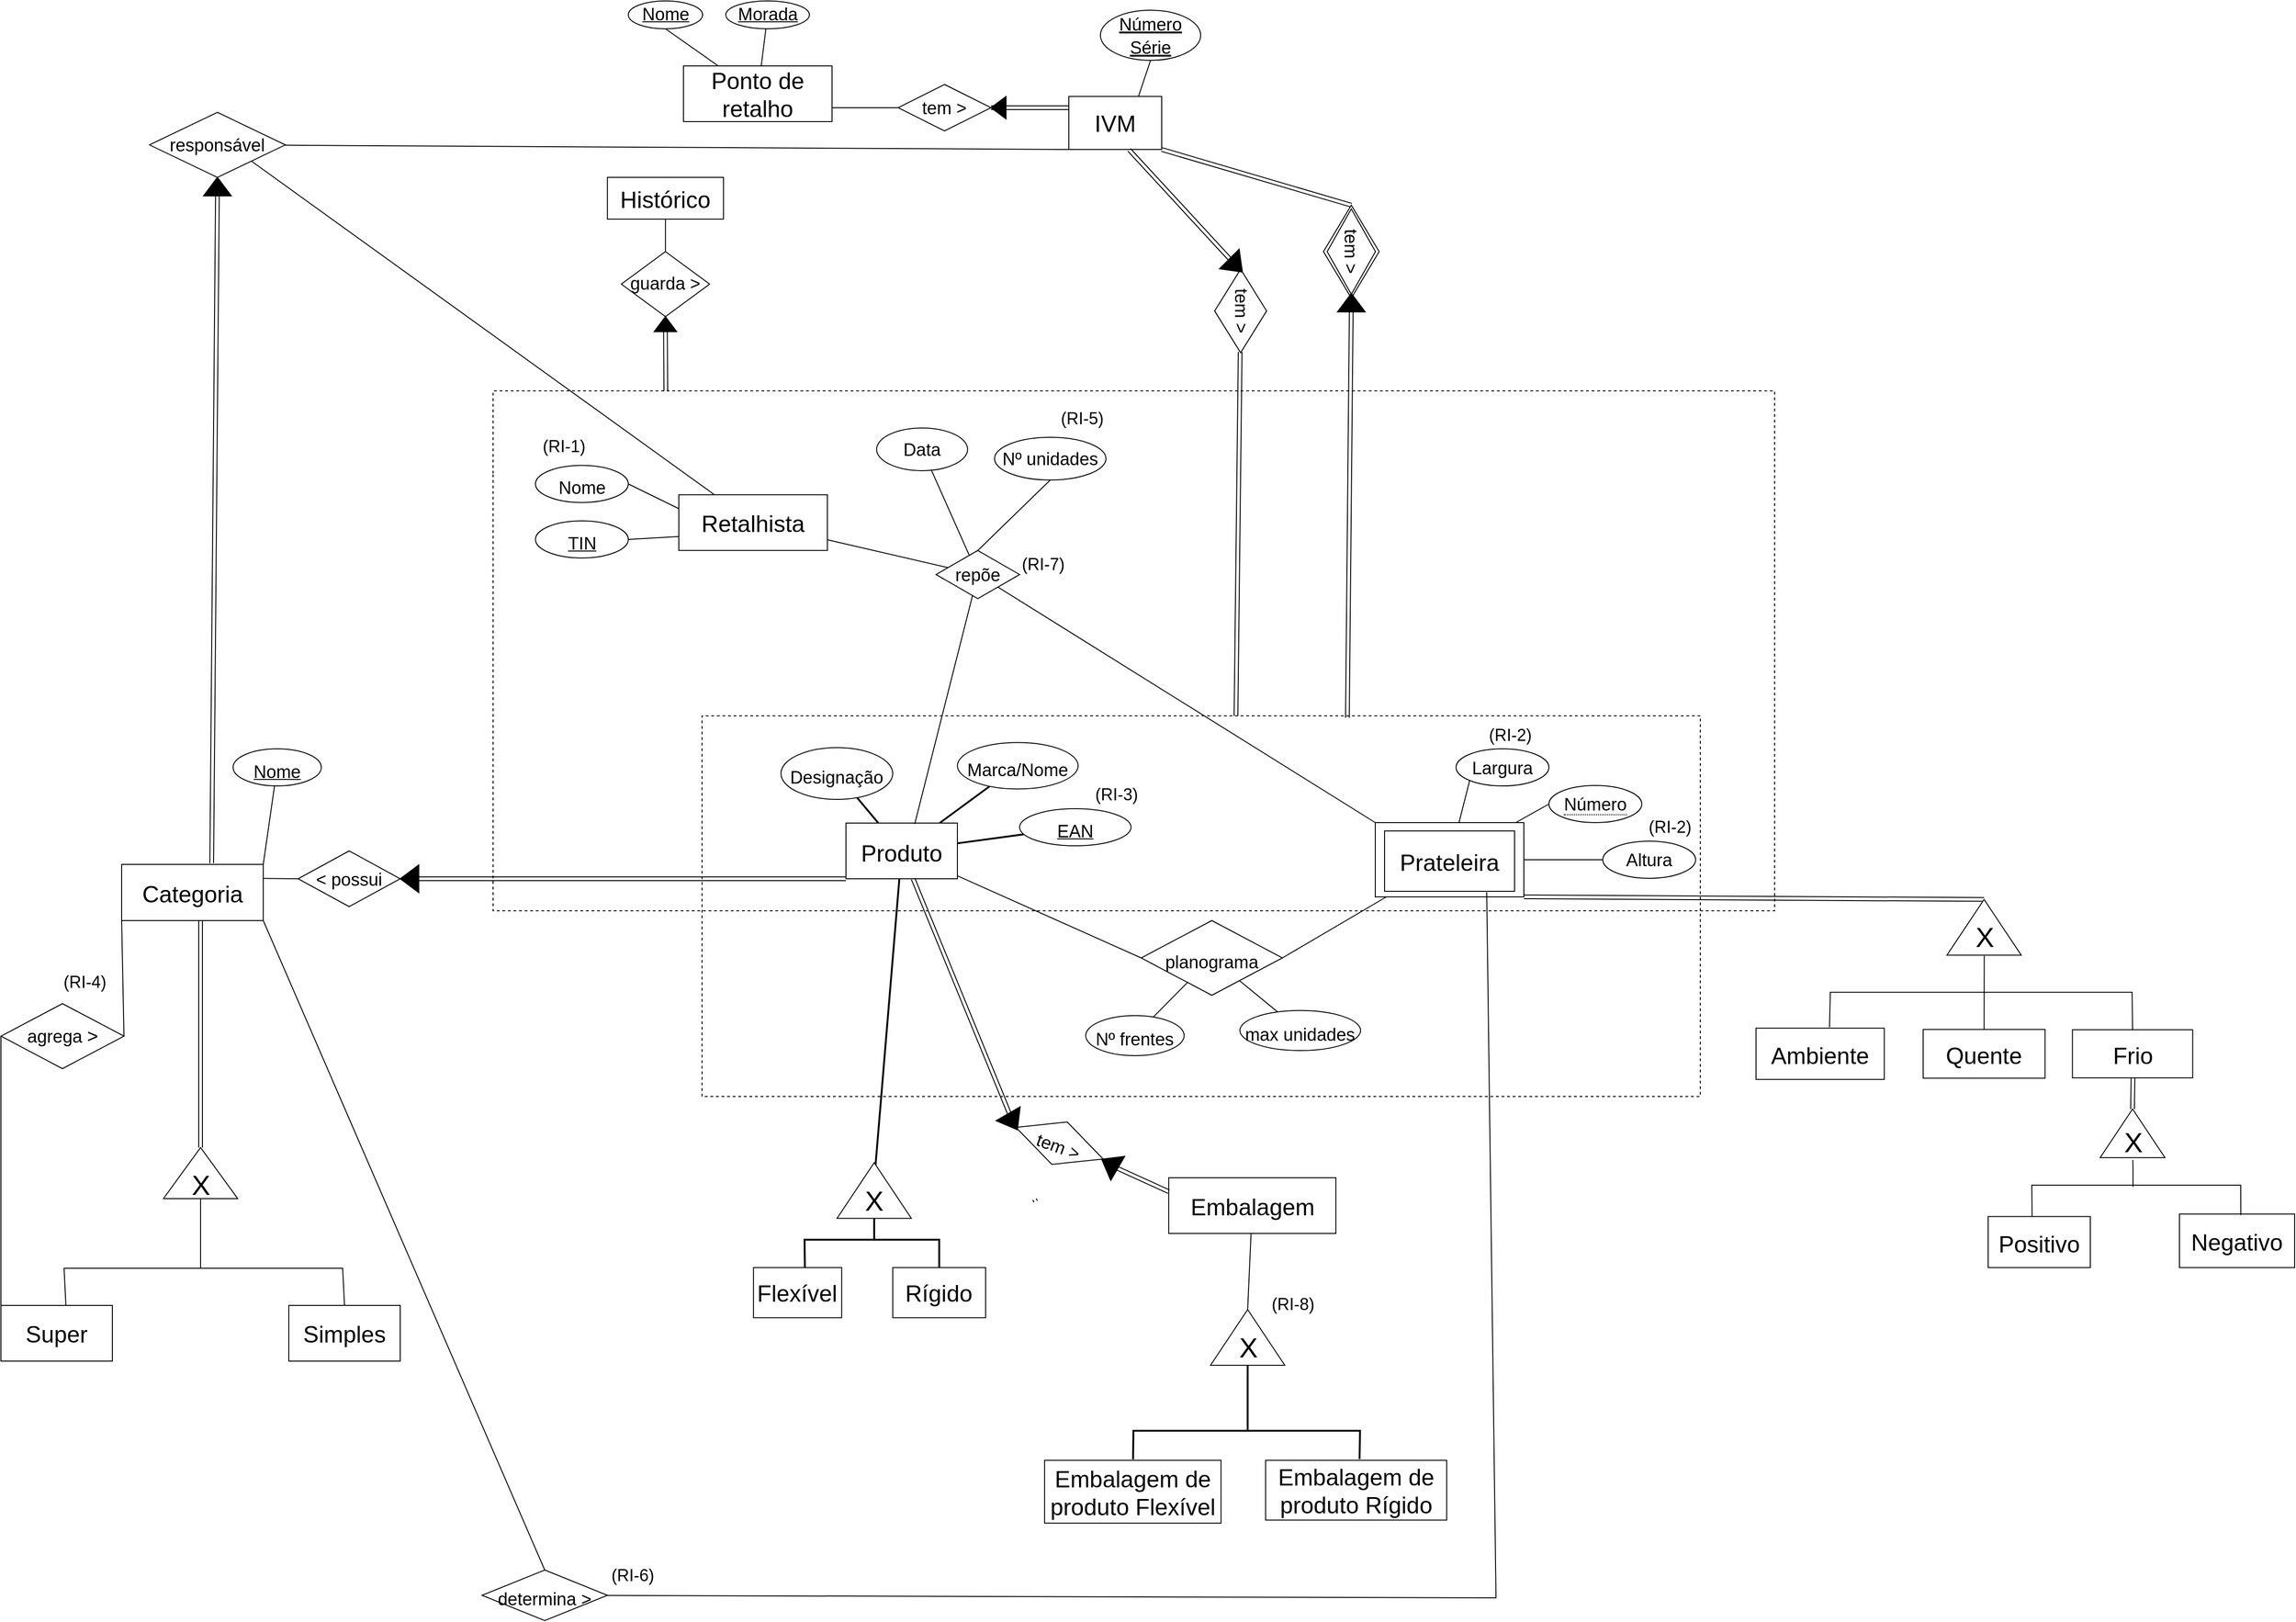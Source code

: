 <mxfile version="18.1.3" type="device"><diagram id="R2lEEEUBdFMjLlhIrx00" name="Page-1"><mxGraphModel dx="3955" dy="2685" grid="0" gridSize="10" guides="1" tooltips="1" connect="1" arrows="1" fold="1" page="0" pageScale="1" pageWidth="850" pageHeight="1100" math="0" shadow="0" extFonts="Permanent Marker^https://fonts.googleapis.com/css?family=Permanent+Marker"><root><mxCell id="0"/><mxCell id="1" parent="0"/><mxCell id="V5gv9egFmcsr1mUC4JgW-39" style="edgeStyle=none;rounded=0;orthogonalLoop=1;jettySize=auto;html=1;entryX=0;entryY=0.5;entryDx=0;entryDy=0;fontSize=20;endArrow=none;endFill=0;strokeColor=#000000;shape=link;exitX=1;exitY=1;exitDx=0;exitDy=0;" parent="1" source="fZhiqinpdXvQ4GMt2MSf-1" target="fZhiqinpdXvQ4GMt2MSf-105" edge="1"><mxGeometry relative="1" as="geometry"><mxPoint x="960.0" y="-386.028" as="sourcePoint"/></mxGeometry></mxCell><mxCell id="fZhiqinpdXvQ4GMt2MSf-1" value="&lt;font style=&quot;font-size: 25px;&quot;&gt;IVM&lt;/font&gt;" style="whiteSpace=wrap;html=1;" parent="1" vertex="1"><mxGeometry x="800" y="-437.15" width="100" height="57.15" as="geometry"/></mxCell><mxCell id="fZhiqinpdXvQ4GMt2MSf-14" value="&lt;u&gt;&lt;font style=&quot;font-size: 19px;&quot;&gt;Número Série&lt;/font&gt;&lt;/u&gt;" style="ellipse;whiteSpace=wrap;html=1;fontSize=20;" parent="1" vertex="1"><mxGeometry x="834" y="-530" width="108" height="54" as="geometry"/></mxCell><mxCell id="fZhiqinpdXvQ4GMt2MSf-15" value="" style="endArrow=none;html=1;rounded=0;fontSize=20;exitX=0.75;exitY=0;exitDx=0;exitDy=0;entryX=0.5;entryY=1;entryDx=0;entryDy=0;" parent="1" source="fZhiqinpdXvQ4GMt2MSf-1" target="fZhiqinpdXvQ4GMt2MSf-14" edge="1"><mxGeometry width="50" height="50" relative="1" as="geometry"><mxPoint x="1027.19" y="-414" as="sourcePoint"/><mxPoint x="902.8" y="-510" as="targetPoint"/></mxGeometry></mxCell><mxCell id="4EW4TBF7pnSX_fooAR6d-13" value="" style="edgeStyle=none;rounded=0;orthogonalLoop=1;jettySize=auto;html=1;fontSize=17;endArrow=none;endFill=0;" parent="1" source="fZhiqinpdXvQ4GMt2MSf-16" target="4EW4TBF7pnSX_fooAR6d-12" edge="1"><mxGeometry relative="1" as="geometry"/></mxCell><mxCell id="fZhiqinpdXvQ4GMt2MSf-16" value="&lt;font style=&quot;font-size: 25px;&quot;&gt;Retalhista&lt;/font&gt;" style="whiteSpace=wrap;html=1;fontSize=20;" parent="1" vertex="1"><mxGeometry x="380" y="-8.12" width="160" height="60" as="geometry"/></mxCell><mxCell id="fZhiqinpdXvQ4GMt2MSf-17" value="&lt;font size=&quot;1&quot; style=&quot;&quot;&gt;&lt;u style=&quot;font-size: 19px;&quot;&gt;TIN&lt;/u&gt;&lt;/font&gt;" style="ellipse;whiteSpace=wrap;html=1;fontSize=30;" parent="1" vertex="1"><mxGeometry x="225.61" y="20.0" width="100" height="40" as="geometry"/></mxCell><mxCell id="fZhiqinpdXvQ4GMt2MSf-18" value="&lt;font style=&quot;font-size: 19px;&quot;&gt;Nome&lt;/font&gt;" style="ellipse;whiteSpace=wrap;html=1;fontSize=30;" parent="1" vertex="1"><mxGeometry x="225.61" y="-39.75" width="100" height="40" as="geometry"/></mxCell><mxCell id="fZhiqinpdXvQ4GMt2MSf-19" value="" style="endArrow=none;html=1;rounded=0;fontSize=20;entryX=0;entryY=0.25;entryDx=0;entryDy=0;exitX=1;exitY=0.5;exitDx=0;exitDy=0;" parent="1" source="fZhiqinpdXvQ4GMt2MSf-18" target="fZhiqinpdXvQ4GMt2MSf-16" edge="1"><mxGeometry width="50" height="50" relative="1" as="geometry"><mxPoint x="370" y="-78.12" as="sourcePoint"/><mxPoint x="420" y="-128.12" as="targetPoint"/></mxGeometry></mxCell><mxCell id="fZhiqinpdXvQ4GMt2MSf-20" value="" style="endArrow=none;html=1;rounded=0;fontSize=20;exitX=1;exitY=0.5;exitDx=0;exitDy=0;entryX=0;entryY=0.75;entryDx=0;entryDy=0;" parent="1" source="fZhiqinpdXvQ4GMt2MSf-17" target="fZhiqinpdXvQ4GMt2MSf-16" edge="1"><mxGeometry width="50" height="50" relative="1" as="geometry"><mxPoint x="350.0" y="51.88" as="sourcePoint"/><mxPoint x="400.0" y="1.88" as="targetPoint"/></mxGeometry></mxCell><mxCell id="V5gv9egFmcsr1mUC4JgW-22" style="edgeStyle=none;rounded=0;orthogonalLoop=1;jettySize=auto;html=1;entryX=0;entryY=0.5;entryDx=0;entryDy=0;fontSize=20;endArrow=none;endFill=0;" parent="1" source="fZhiqinpdXvQ4GMt2MSf-21" target="fZhiqinpdXvQ4GMt2MSf-38" edge="1"><mxGeometry relative="1" as="geometry"/></mxCell><mxCell id="V5gv9egFmcsr1mUC4JgW-24" style="edgeStyle=none;rounded=0;orthogonalLoop=1;jettySize=auto;html=1;entryX=0;entryY=0.5;entryDx=0;entryDy=0;fontSize=20;endArrow=none;endFill=0;" parent="1" source="fZhiqinpdXvQ4GMt2MSf-21" target="V5gv9egFmcsr1mUC4JgW-11" edge="1"><mxGeometry relative="1" as="geometry"/></mxCell><mxCell id="V5gv9egFmcsr1mUC4JgW-25" style="edgeStyle=none;rounded=0;orthogonalLoop=1;jettySize=auto;html=1;entryX=0;entryY=1;entryDx=0;entryDy=0;fontSize=20;endArrow=none;endFill=0;" parent="1" source="fZhiqinpdXvQ4GMt2MSf-21" target="fZhiqinpdXvQ4GMt2MSf-36" edge="1"><mxGeometry relative="1" as="geometry"/></mxCell><mxCell id="C15SBDBrCFrbQr0Sp5-g-27" style="edgeStyle=none;rounded=0;orthogonalLoop=1;jettySize=auto;html=1;entryX=1;entryY=0.5;entryDx=0;entryDy=0;fontSize=20;endArrow=none;endFill=0;" parent="1" source="fZhiqinpdXvQ4GMt2MSf-21" target="C15SBDBrCFrbQr0Sp5-g-24" edge="1"><mxGeometry relative="1" as="geometry"/></mxCell><mxCell id="fZhiqinpdXvQ4GMt2MSf-21" value="" style="whiteSpace=wrap;html=1;fontSize=20;" parent="1" vertex="1"><mxGeometry x="1130" y="345" width="160" height="80" as="geometry"/></mxCell><mxCell id="fZhiqinpdXvQ4GMt2MSf-22" value="&lt;font style=&quot;font-size: 25px;&quot;&gt;Prateleira&lt;/font&gt;" style="whiteSpace=wrap;html=1;fontSize=20;" parent="1" vertex="1"><mxGeometry x="1140" y="354" width="140" height="65" as="geometry"/></mxCell><mxCell id="fZhiqinpdXvQ4GMt2MSf-36" value="&lt;font style=&quot;font-size: 19px;&quot;&gt;Largura&lt;/font&gt;" style="ellipse;whiteSpace=wrap;html=1;fontSize=20;" parent="1" vertex="1"><mxGeometry x="1217" y="265.5" width="100" height="40" as="geometry"/></mxCell><mxCell id="fZhiqinpdXvQ4GMt2MSf-38" value="&lt;font style=&quot;font-size: 19px;&quot;&gt;Altura&lt;/font&gt;" style="ellipse;whiteSpace=wrap;html=1;fontSize=20;" parent="1" vertex="1"><mxGeometry x="1375" y="365" width="100" height="40" as="geometry"/></mxCell><mxCell id="fZhiqinpdXvQ4GMt2MSf-43" style="edgeStyle=none;rounded=0;orthogonalLoop=1;jettySize=auto;html=1;exitX=1;exitY=0.5;exitDx=0;exitDy=0;entryX=1;entryY=1;entryDx=0;entryDy=0;fontSize=30;endArrow=none;endFill=0;strokeWidth=1;shape=link;" parent="1" source="fZhiqinpdXvQ4GMt2MSf-40" target="fZhiqinpdXvQ4GMt2MSf-21" edge="1"><mxGeometry relative="1" as="geometry"/></mxCell><mxCell id="fZhiqinpdXvQ4GMt2MSf-40" value="" style="triangle;whiteSpace=wrap;html=1;fontSize=30;rotation=-90;" parent="1" vertex="1"><mxGeometry x="1755.62" y="417.77" width="60" height="80" as="geometry"/></mxCell><mxCell id="fZhiqinpdXvQ4GMt2MSf-53" style="edgeStyle=none;rounded=0;orthogonalLoop=1;jettySize=auto;html=1;entryX=0.5;entryY=0;entryDx=0;entryDy=0;fontSize=30;endArrow=none;endFill=0;strokeWidth=1;exitX=0.504;exitY=1.016;exitDx=0;exitDy=0;exitPerimeter=0;" parent="1" source="fZhiqinpdXvQ4GMt2MSf-41" target="fZhiqinpdXvQ4GMt2MSf-45" edge="1"><mxGeometry relative="1" as="geometry"><mxPoint x="1726" y="477.27" as="sourcePoint"/></mxGeometry></mxCell><mxCell id="fZhiqinpdXvQ4GMt2MSf-41" value="X" style="text;html=1;align=center;verticalAlign=middle;resizable=0;points=[];autosize=1;strokeColor=none;fillColor=none;fontSize=30;" parent="1" vertex="1"><mxGeometry x="1765.62" y="447.77" width="40" height="40" as="geometry"/></mxCell><mxCell id="fZhiqinpdXvQ4GMt2MSf-44" value="&lt;font style=&quot;font-size: 25px;&quot;&gt;Ambiente&lt;/font&gt;" style="whiteSpace=wrap;html=1;fontSize=30;" parent="1" vertex="1"><mxGeometry x="1540" y="566.39" width="138.13" height="55.25" as="geometry"/></mxCell><mxCell id="fZhiqinpdXvQ4GMt2MSf-45" value="&lt;font style=&quot;font-size: 25px;&quot;&gt;Quente&lt;/font&gt;" style="whiteSpace=wrap;html=1;fontSize=30;" parent="1" vertex="1"><mxGeometry x="1720" y="567.77" width="131.25" height="52.5" as="geometry"/></mxCell><mxCell id="fZhiqinpdXvQ4GMt2MSf-61" style="edgeStyle=none;rounded=0;orthogonalLoop=1;jettySize=auto;html=1;fontSize=30;endArrow=none;endFill=0;strokeWidth=1;shape=link;entryX=1;entryY=0.5;entryDx=0;entryDy=0;" parent="1" target="fZhiqinpdXvQ4GMt2MSf-60" edge="1"><mxGeometry relative="1" as="geometry"><mxPoint x="1946" y="617.77" as="sourcePoint"/></mxGeometry></mxCell><mxCell id="fZhiqinpdXvQ4GMt2MSf-46" value="&lt;font style=&quot;font-size: 25px;&quot;&gt;Frio&lt;/font&gt;" style="whiteSpace=wrap;html=1;fontSize=30;" parent="1" vertex="1"><mxGeometry x="1880.75" y="568.12" width="129.5" height="51.8" as="geometry"/></mxCell><mxCell id="fZhiqinpdXvQ4GMt2MSf-54" value="" style="endArrow=none;html=1;rounded=0;fontSize=30;strokeWidth=1;exitX=0.573;exitY=-0.019;exitDx=0;exitDy=0;exitPerimeter=0;entryX=0.5;entryY=0;entryDx=0;entryDy=0;" parent="1" source="fZhiqinpdXvQ4GMt2MSf-44" target="fZhiqinpdXvQ4GMt2MSf-46" edge="1"><mxGeometry width="50" height="50" relative="1" as="geometry"><mxPoint x="1530.5" y="550.77" as="sourcePoint"/><mxPoint x="1940" y="547.77" as="targetPoint"/><Array as="points"><mxPoint x="1620" y="527.77"/><mxPoint x="1945" y="527.77"/></Array></mxGeometry></mxCell><mxCell id="fZhiqinpdXvQ4GMt2MSf-55" value="&lt;font style=&quot;font-size: 25px;&quot;&gt;Positivo&lt;/font&gt;" style="whiteSpace=wrap;html=1;fontSize=30;" parent="1" vertex="1"><mxGeometry x="1790" y="769.27" width="110" height="55" as="geometry"/></mxCell><mxCell id="fZhiqinpdXvQ4GMt2MSf-56" value="&lt;font style=&quot;font-size: 25px;&quot;&gt;Negativo&lt;/font&gt;" style="whiteSpace=wrap;html=1;fontSize=30;" parent="1" vertex="1"><mxGeometry x="1996" y="766.6" width="124" height="57.67" as="geometry"/></mxCell><mxCell id="fZhiqinpdXvQ4GMt2MSf-60" value="" style="triangle;whiteSpace=wrap;html=1;fontSize=30;rotation=-90;" parent="1" vertex="1"><mxGeometry x="1919.32" y="644.77" width="52.36" height="69.81" as="geometry"/></mxCell><mxCell id="fZhiqinpdXvQ4GMt2MSf-65" style="edgeStyle=none;rounded=0;orthogonalLoop=1;jettySize=auto;html=1;fontSize=30;endArrow=none;endFill=0;strokeWidth=1;exitX=0.506;exitY=0.995;exitDx=0;exitDy=0;exitPerimeter=0;" parent="1" source="fZhiqinpdXvQ4GMt2MSf-62" edge="1"><mxGeometry relative="1" as="geometry"><mxPoint x="1946" y="737.27" as="targetPoint"/><mxPoint x="1944.3" y="693.39" as="sourcePoint"/><Array as="points"><mxPoint x="1946" y="717.27"/></Array></mxGeometry></mxCell><mxCell id="fZhiqinpdXvQ4GMt2MSf-62" value="X" style="text;html=1;align=center;verticalAlign=middle;resizable=0;points=[];autosize=1;strokeColor=none;fillColor=none;fontSize=30;" parent="1" vertex="1"><mxGeometry x="1925.5" y="668.54" width="40" height="40" as="geometry"/></mxCell><mxCell id="fZhiqinpdXvQ4GMt2MSf-67" value="" style="endArrow=none;html=1;rounded=0;fontSize=30;strokeWidth=1;entryX=0.533;entryY=0.02;entryDx=0;entryDy=0;entryPerimeter=0;exitX=0.43;exitY=0;exitDx=0;exitDy=0;exitPerimeter=0;" parent="1" source="fZhiqinpdXvQ4GMt2MSf-55" target="fZhiqinpdXvQ4GMt2MSf-56" edge="1"><mxGeometry width="50" height="50" relative="1" as="geometry"><mxPoint x="1822" y="760.44" as="sourcePoint"/><mxPoint x="2080" y="763.44" as="targetPoint"/><Array as="points"><mxPoint x="1837" y="735.44"/><mxPoint x="1962" y="735.44"/><mxPoint x="2062" y="735.44"/></Array></mxGeometry></mxCell><mxCell id="fZhiqinpdXvQ4GMt2MSf-71" value="" style="edgeStyle=none;rounded=0;orthogonalLoop=1;jettySize=auto;html=1;fontSize=30;endArrow=none;endFill=0;strokeWidth=2;" parent="1" source="fZhiqinpdXvQ4GMt2MSf-68" target="fZhiqinpdXvQ4GMt2MSf-70" edge="1"><mxGeometry relative="1" as="geometry"/></mxCell><mxCell id="fZhiqinpdXvQ4GMt2MSf-73" value="" style="edgeStyle=none;rounded=0;orthogonalLoop=1;jettySize=auto;html=1;fontSize=20;endArrow=none;endFill=0;strokeWidth=2;" parent="1" source="fZhiqinpdXvQ4GMt2MSf-68" target="fZhiqinpdXvQ4GMt2MSf-72" edge="1"><mxGeometry relative="1" as="geometry"/></mxCell><mxCell id="fZhiqinpdXvQ4GMt2MSf-75" value="" style="edgeStyle=none;rounded=0;orthogonalLoop=1;jettySize=auto;html=1;fontSize=20;endArrow=none;endFill=0;strokeWidth=2;" parent="1" source="fZhiqinpdXvQ4GMt2MSf-68" target="fZhiqinpdXvQ4GMt2MSf-74" edge="1"><mxGeometry relative="1" as="geometry"/></mxCell><mxCell id="fZhiqinpdXvQ4GMt2MSf-79" style="edgeStyle=none;rounded=0;orthogonalLoop=1;jettySize=auto;html=1;entryX=0.667;entryY=0.5;entryDx=0;entryDy=0;entryPerimeter=0;fontSize=30;endArrow=none;endFill=0;strokeWidth=2;" parent="1" source="fZhiqinpdXvQ4GMt2MSf-68" target="fZhiqinpdXvQ4GMt2MSf-78" edge="1"><mxGeometry relative="1" as="geometry"/></mxCell><mxCell id="C15SBDBrCFrbQr0Sp5-g-25" value="" style="edgeStyle=none;rounded=0;orthogonalLoop=1;jettySize=auto;html=1;fontSize=20;endArrow=none;endFill=0;entryX=0;entryY=0.5;entryDx=0;entryDy=0;" parent="1" source="fZhiqinpdXvQ4GMt2MSf-68" target="C15SBDBrCFrbQr0Sp5-g-24" edge="1"><mxGeometry relative="1" as="geometry"/></mxCell><mxCell id="4EW4TBF7pnSX_fooAR6d-53" value="" style="edgeStyle=none;rounded=0;orthogonalLoop=1;jettySize=auto;html=1;fontSize=20;endArrow=none;endFill=0;shape=link;startArrow=none;" parent="1" edge="1"><mxGeometry relative="1" as="geometry"><mxPoint x="763.093" y="750.649" as="sourcePoint"/><mxPoint x="764.258" y="753.145" as="targetPoint"/></mxGeometry></mxCell><mxCell id="fZhiqinpdXvQ4GMt2MSf-68" value="&lt;font style=&quot;font-size: 25px;&quot;&gt;Produto&lt;/font&gt;" style="whiteSpace=wrap;html=1;fontSize=30;" parent="1" vertex="1"><mxGeometry x="560" y="345.5" width="120" height="60" as="geometry"/></mxCell><mxCell id="fZhiqinpdXvQ4GMt2MSf-70" value="&lt;font size=&quot;1&quot; style=&quot;&quot;&gt;&lt;u style=&quot;font-size: 19px;&quot;&gt;EAN&lt;/u&gt;&lt;/font&gt;" style="ellipse;whiteSpace=wrap;html=1;fontSize=30;" parent="1" vertex="1"><mxGeometry x="747" y="330" width="120" height="40" as="geometry"/></mxCell><mxCell id="fZhiqinpdXvQ4GMt2MSf-72" value="&lt;font style=&quot;font-size: 19px;&quot;&gt;Marca/Nome&lt;/font&gt;" style="ellipse;whiteSpace=wrap;html=1;fontSize=30;" parent="1" vertex="1"><mxGeometry x="680" y="258.75" width="130" height="50" as="geometry"/></mxCell><mxCell id="fZhiqinpdXvQ4GMt2MSf-74" value="&lt;font style=&quot;font-size: 19px;&quot;&gt;Designação&lt;/font&gt;" style="ellipse;whiteSpace=wrap;html=1;fontSize=30;" parent="1" vertex="1"><mxGeometry x="490" y="264.25" width="120.39" height="55.75" as="geometry"/></mxCell><mxCell id="fZhiqinpdXvQ4GMt2MSf-82" style="edgeStyle=none;rounded=0;orthogonalLoop=1;jettySize=auto;html=1;fontSize=30;endArrow=none;endFill=0;strokeWidth=2;entryX=0.5;entryY=0;entryDx=0;entryDy=0;exitX=0.583;exitY=0;exitDx=0;exitDy=0;exitPerimeter=0;" parent="1" source="fZhiqinpdXvQ4GMt2MSf-76" target="fZhiqinpdXvQ4GMt2MSf-77" edge="1"><mxGeometry relative="1" as="geometry"><mxPoint x="729.39" y="826.77" as="targetPoint"/><mxPoint x="429.39" y="846.77" as="sourcePoint"/><Array as="points"><mxPoint x="515.39" y="794.27"/><mxPoint x="660.39" y="794.27"/></Array></mxGeometry></mxCell><mxCell id="fZhiqinpdXvQ4GMt2MSf-76" value="&lt;font style=&quot;font-size: 25px;&quot;&gt;Flexível&lt;/font&gt;" style="whiteSpace=wrap;html=1;fontSize=20;" parent="1" vertex="1"><mxGeometry x="460.39" y="824.27" width="95" height="54" as="geometry"/></mxCell><mxCell id="fZhiqinpdXvQ4GMt2MSf-77" value="&lt;font style=&quot;font-size: 25px;&quot;&gt;Rígido&lt;/font&gt;" style="whiteSpace=wrap;html=1;fontSize=20;" parent="1" vertex="1"><mxGeometry x="610.39" y="824.27" width="100" height="54" as="geometry"/></mxCell><mxCell id="fZhiqinpdXvQ4GMt2MSf-81" style="edgeStyle=none;rounded=0;orthogonalLoop=1;jettySize=auto;html=1;fontSize=30;endArrow=none;endFill=0;strokeWidth=2;" parent="1" source="fZhiqinpdXvQ4GMt2MSf-78" edge="1"><mxGeometry relative="1" as="geometry"><mxPoint x="590.39" y="794.27" as="targetPoint"/></mxGeometry></mxCell><mxCell id="fZhiqinpdXvQ4GMt2MSf-78" value="" style="triangle;whiteSpace=wrap;html=1;fontSize=30;rotation=-90;" parent="1" vertex="1"><mxGeometry x="560.39" y="701.27" width="60" height="80" as="geometry"/></mxCell><mxCell id="fZhiqinpdXvQ4GMt2MSf-80" value="X" style="text;html=1;align=center;verticalAlign=middle;resizable=0;points=[];autosize=1;strokeColor=none;fillColor=none;fontSize=30;" parent="1" vertex="1"><mxGeometry x="570.39" y="731.77" width="40" height="40" as="geometry"/></mxCell><mxCell id="fZhiqinpdXvQ4GMt2MSf-100" value="" style="edgeStyle=none;rounded=0;orthogonalLoop=1;jettySize=auto;html=1;fontSize=20;endArrow=none;endFill=0;strokeWidth=1;exitX=1;exitY=0;exitDx=0;exitDy=0;" parent="1" source="fZhiqinpdXvQ4GMt2MSf-84" target="fZhiqinpdXvQ4GMt2MSf-99" edge="1"><mxGeometry relative="1" as="geometry"/></mxCell><mxCell id="fZhiqinpdXvQ4GMt2MSf-119" style="edgeStyle=none;rounded=0;orthogonalLoop=1;jettySize=auto;html=1;entryX=1;entryY=0.5;entryDx=0;entryDy=0;fontSize=20;endArrow=none;endFill=0;strokeWidth=1;exitX=0;exitY=1;exitDx=0;exitDy=0;" parent="1" source="fZhiqinpdXvQ4GMt2MSf-84" target="fZhiqinpdXvQ4GMt2MSf-117" edge="1"><mxGeometry relative="1" as="geometry"><mxPoint x="-387.5" y="462.875" as="targetPoint"/></mxGeometry></mxCell><mxCell id="V5gv9egFmcsr1mUC4JgW-14" style="edgeStyle=none;rounded=0;orthogonalLoop=1;jettySize=auto;html=1;entryX=0;entryY=0.5;entryDx=0;entryDy=0;fontSize=20;endArrow=none;endFill=0;exitX=1;exitY=0.25;exitDx=0;exitDy=0;" parent="1" source="fZhiqinpdXvQ4GMt2MSf-84" target="fZhiqinpdXvQ4GMt2MSf-112" edge="1"><mxGeometry relative="1" as="geometry"/></mxCell><mxCell id="fZhiqinpdXvQ4GMt2MSf-84" value="&lt;font style=&quot;font-size: 25px;&quot;&gt;Categoria&lt;/font&gt;" style="whiteSpace=wrap;html=1;fontSize=30;" parent="1" vertex="1"><mxGeometry x="-220" y="390" width="152.5" height="60.5" as="geometry"/></mxCell><mxCell id="fZhiqinpdXvQ4GMt2MSf-86" style="edgeStyle=none;rounded=0;orthogonalLoop=1;jettySize=auto;html=1;fontSize=30;endArrow=none;endFill=0;strokeWidth=1;entryX=0.5;entryY=0;entryDx=0;entryDy=0;exitX=0.583;exitY=0;exitDx=0;exitDy=0;exitPerimeter=0;" parent="1" source="fZhiqinpdXvQ4GMt2MSf-87" target="fZhiqinpdXvQ4GMt2MSf-88" edge="1"><mxGeometry relative="1" as="geometry"><mxPoint x="18" y="855" as="targetPoint"/><mxPoint x="-282" y="875" as="sourcePoint"/><Array as="points"><mxPoint x="-282" y="825"/><mxPoint x="18" y="825"/></Array></mxGeometry></mxCell><mxCell id="V5gv9egFmcsr1mUC4JgW-28" style="edgeStyle=none;rounded=0;orthogonalLoop=1;jettySize=auto;html=1;entryX=0;entryY=0.5;entryDx=0;entryDy=0;fontSize=20;endArrow=none;endFill=0;exitX=0;exitY=0;exitDx=0;exitDy=0;" parent="1" source="fZhiqinpdXvQ4GMt2MSf-87" target="fZhiqinpdXvQ4GMt2MSf-117" edge="1"><mxGeometry relative="1" as="geometry"><mxPoint x="-270" y="870" as="sourcePoint"/><mxPoint x="-425" y="515" as="targetPoint"/></mxGeometry></mxCell><mxCell id="fZhiqinpdXvQ4GMt2MSf-87" value="&lt;font style=&quot;font-size: 25px;&quot;&gt;Super&lt;/font&gt;" style="whiteSpace=wrap;html=1;fontSize=20;" parent="1" vertex="1"><mxGeometry x="-350" y="865" width="120" height="60" as="geometry"/></mxCell><mxCell id="fZhiqinpdXvQ4GMt2MSf-88" value="&lt;font style=&quot;font-size: 25px;&quot;&gt;Simples&lt;/font&gt;" style="whiteSpace=wrap;html=1;fontSize=20;" parent="1" vertex="1"><mxGeometry x="-40" y="865" width="120" height="60" as="geometry"/></mxCell><mxCell id="fZhiqinpdXvQ4GMt2MSf-89" style="edgeStyle=none;rounded=0;orthogonalLoop=1;jettySize=auto;html=1;fontSize=30;endArrow=none;endFill=0;strokeWidth=1;" parent="1" source="fZhiqinpdXvQ4GMt2MSf-90" edge="1"><mxGeometry relative="1" as="geometry"><mxPoint x="-135" y="825" as="targetPoint"/></mxGeometry></mxCell><mxCell id="V5gv9egFmcsr1mUC4JgW-27" style="edgeStyle=none;rounded=0;orthogonalLoop=1;jettySize=auto;html=1;fontSize=20;endArrow=none;endFill=0;shape=link;" parent="1" source="fZhiqinpdXvQ4GMt2MSf-90" edge="1"><mxGeometry relative="1" as="geometry"><mxPoint x="-135" y="450" as="targetPoint"/></mxGeometry></mxCell><mxCell id="fZhiqinpdXvQ4GMt2MSf-90" value="" style="triangle;whiteSpace=wrap;html=1;fontSize=30;rotation=-90;" parent="1" vertex="1"><mxGeometry x="-162.5" y="682.5" width="55" height="80" as="geometry"/></mxCell><mxCell id="fZhiqinpdXvQ4GMt2MSf-91" value="X" style="text;html=1;align=center;verticalAlign=middle;resizable=0;points=[];autosize=1;strokeColor=none;fillColor=none;fontSize=30;" parent="1" vertex="1"><mxGeometry x="-155" y="715" width="40" height="40" as="geometry"/></mxCell><mxCell id="fZhiqinpdXvQ4GMt2MSf-99" value="&lt;font size=&quot;1&quot; style=&quot;&quot;&gt;&lt;u style=&quot;font-size: 19px;&quot;&gt;Nome&lt;/u&gt;&lt;/font&gt;" style="ellipse;whiteSpace=wrap;html=1;fontSize=30;" parent="1" vertex="1"><mxGeometry x="-100" y="265.5" width="95" height="40" as="geometry"/></mxCell><mxCell id="fZhiqinpdXvQ4GMt2MSf-105" value="&lt;font style=&quot;font-size: 19px;&quot;&gt;tem &amp;gt;&lt;/font&gt;" style="shape=rhombus;double=1;perimeter=rhombusPerimeter;whiteSpace=wrap;html=1;align=center;fontSize=20;rotation=90;" parent="1" vertex="1"><mxGeometry x="1054.2" y="-300" width="100" height="60" as="geometry"/></mxCell><mxCell id="fZhiqinpdXvQ4GMt2MSf-112" value="&lt;font style=&quot;font-size: 19px;&quot;&gt;&amp;lt; possui&lt;/font&gt;" style="shape=rhombus;perimeter=rhombusPerimeter;whiteSpace=wrap;html=1;align=center;fontSize=20;strokeColor=#000000;fillColor=#FFFFFF;" parent="1" vertex="1"><mxGeometry x="-30" y="375.5" width="110" height="60" as="geometry"/></mxCell><mxCell id="fZhiqinpdXvQ4GMt2MSf-117" value="&lt;font style=&quot;font-size: 19px;&quot;&gt;agrega &lt;/font&gt;&amp;gt;" style="rhombus;whiteSpace=wrap;html=1;fontSize=20;strokeColor=#000000;fillColor=#FFFFFF;" parent="1" vertex="1"><mxGeometry x="-350" y="540" width="132.5" height="70" as="geometry"/></mxCell><mxCell id="4EW4TBF7pnSX_fooAR6d-3" style="rounded=0;orthogonalLoop=1;jettySize=auto;html=1;endArrow=none;endFill=0;entryX=0;entryY=1;entryDx=0;entryDy=0;" parent="1" source="fZhiqinpdXvQ4GMt2MSf-135" target="fZhiqinpdXvQ4GMt2MSf-1" edge="1"><mxGeometry relative="1" as="geometry"><mxPoint x="720" y="-120" as="targetPoint"/></mxGeometry></mxCell><mxCell id="fZhiqinpdXvQ4GMt2MSf-135" value="&lt;font style=&quot;font-size: 19px;&quot;&gt;responsável&lt;/font&gt;" style="rhombus;whiteSpace=wrap;html=1;fontSize=20;strokeColor=#000000;fillColor=#FFFFFF;" parent="1" vertex="1"><mxGeometry x="-190" y="-420" width="146.25" height="70.03" as="geometry"/></mxCell><mxCell id="V5gv9egFmcsr1mUC4JgW-3" value="" style="rounded=0;orthogonalLoop=1;jettySize=auto;html=1;fontSize=30;endArrow=none;endFill=0;" parent="1" source="V5gv9egFmcsr1mUC4JgW-1" edge="1"><mxGeometry relative="1" as="geometry"><mxPoint x="365.61" y="-510" as="targetPoint"/></mxGeometry></mxCell><mxCell id="V5gv9egFmcsr1mUC4JgW-5" value="" style="edgeStyle=none;rounded=0;orthogonalLoop=1;jettySize=auto;html=1;fontSize=20;endArrow=none;endFill=0;" parent="1" source="V5gv9egFmcsr1mUC4JgW-1" target="V5gv9egFmcsr1mUC4JgW-4" edge="1"><mxGeometry relative="1" as="geometry"/></mxCell><mxCell id="V5gv9egFmcsr1mUC4JgW-8" style="edgeStyle=none;rounded=0;orthogonalLoop=1;jettySize=auto;html=1;entryX=0;entryY=0.5;entryDx=0;entryDy=0;fontSize=20;endArrow=none;endFill=0;exitX=1;exitY=0.75;exitDx=0;exitDy=0;" parent="1" source="V5gv9egFmcsr1mUC4JgW-1" target="V5gv9egFmcsr1mUC4JgW-7" edge="1"><mxGeometry relative="1" as="geometry"/></mxCell><mxCell id="V5gv9egFmcsr1mUC4JgW-1" value="&lt;font style=&quot;font-size: 25px;&quot;&gt;Ponto de retalho&lt;/font&gt;" style="whiteSpace=wrap;html=1;" parent="1" vertex="1"><mxGeometry x="385" y="-470" width="160" height="60" as="geometry"/></mxCell><mxCell id="V5gv9egFmcsr1mUC4JgW-2" value="&lt;font size=&quot;1&quot; style=&quot;&quot;&gt;&lt;u style=&quot;font-size: 19px;&quot;&gt;Nome&lt;/u&gt;&lt;/font&gt;" style="ellipse;whiteSpace=wrap;html=1;" parent="1" vertex="1"><mxGeometry x="325.61" y="-540" width="80" height="30" as="geometry"/></mxCell><mxCell id="V5gv9egFmcsr1mUC4JgW-4" value="&lt;font size=&quot;1&quot; style=&quot;&quot;&gt;&lt;u style=&quot;font-size: 19px;&quot;&gt;Morada&lt;/u&gt;&lt;/font&gt;" style="ellipse;whiteSpace=wrap;html=1;" parent="1" vertex="1"><mxGeometry x="430.61" y="-540" width="90" height="30" as="geometry"/></mxCell><mxCell id="V5gv9egFmcsr1mUC4JgW-9" style="edgeStyle=none;rounded=0;orthogonalLoop=1;jettySize=auto;html=1;fontSize=20;endArrow=none;endFill=0;exitX=1;exitY=0.5;exitDx=0;exitDy=0;shape=link;startArrow=none;" parent="1" source="V5gv9egFmcsr1mUC4JgW-10" edge="1"><mxGeometry relative="1" as="geometry"><mxPoint x="800" y="-425" as="targetPoint"/></mxGeometry></mxCell><mxCell id="V5gv9egFmcsr1mUC4JgW-7" value="&lt;font style=&quot;font-size: 19px;&quot;&gt;tem &amp;gt;&lt;/font&gt;" style="shape=rhombus;perimeter=rhombusPerimeter;whiteSpace=wrap;html=1;align=center;fontSize=20;rotation=0;" parent="1" vertex="1"><mxGeometry x="616.19" y="-450" width="100" height="50" as="geometry"/></mxCell><mxCell id="V5gv9egFmcsr1mUC4JgW-11" value="&lt;span style=&quot;border-bottom: 1px dotted&quot;&gt;&lt;font style=&quot;font-size: 19px;&quot;&gt;Número&lt;/font&gt;&lt;/span&gt;" style="ellipse;whiteSpace=wrap;html=1;align=center;fontSize=20;" parent="1" vertex="1"><mxGeometry x="1317" y="305" width="100" height="40" as="geometry"/></mxCell><mxCell id="VTbgPWwrkJ7bDAk6U0N7-20" style="edgeStyle=none;shape=link;rounded=0;orthogonalLoop=1;jettySize=auto;html=1;exitX=0;exitY=0.5;exitDx=0;exitDy=0;entryX=0;entryY=1;entryDx=0;entryDy=0;fontSize=19;strokeWidth=1;" parent="1" source="fZhiqinpdXvQ4GMt2MSf-115" target="fZhiqinpdXvQ4GMt2MSf-68" edge="1"><mxGeometry relative="1" as="geometry"/></mxCell><mxCell id="fZhiqinpdXvQ4GMt2MSf-115" value="" style="triangle;whiteSpace=wrap;html=1;fontSize=20;rotation=-180;strokeColor=#000000;fillColor=#000000;" parent="1" vertex="1"><mxGeometry x="80" y="390.5" width="20" height="30" as="geometry"/></mxCell><mxCell id="VTbgPWwrkJ7bDAk6U0N7-17" style="edgeStyle=none;shape=link;rounded=0;orthogonalLoop=1;jettySize=auto;html=1;fontSize=18;" parent="1" source="V5gv9egFmcsr1mUC4JgW-46" edge="1"><mxGeometry relative="1" as="geometry"><mxPoint x="1100" y="232" as="targetPoint"/></mxGeometry></mxCell><mxCell id="V5gv9egFmcsr1mUC4JgW-46" value="" style="triangle;whiteSpace=wrap;html=1;fontSize=20;rotation=-90;strokeColor=#000000;fillColor=#000000;" parent="1" vertex="1"><mxGeometry x="1094.2" y="-230" width="20" height="30" as="geometry"/></mxCell><mxCell id="C15SBDBrCFrbQr0Sp5-g-1" value="&lt;font style=&quot;font-size: 18px;&quot;&gt;(RI-1)&lt;/font&gt;" style="text;html=1;align=center;verticalAlign=middle;resizable=0;points=[];autosize=1;strokeColor=none;fillColor=none;" parent="1" vertex="1"><mxGeometry x="225.61" y="-70" width="60" height="20" as="geometry"/></mxCell><mxCell id="C15SBDBrCFrbQr0Sp5-g-2" value="&lt;font style=&quot;font-size: 18px;&quot;&gt;(RI-2)&lt;/font&gt;" style="text;html=1;align=center;verticalAlign=middle;resizable=0;points=[];autosize=1;strokeColor=none;fillColor=none;fontSize=17;" parent="1" vertex="1"><mxGeometry x="1417" y="335" width="60" height="30" as="geometry"/></mxCell><mxCell id="C15SBDBrCFrbQr0Sp5-g-3" value="&lt;font style=&quot;font-size: 18px;&quot;&gt;(RI-2)&lt;/font&gt;" style="text;html=1;align=center;verticalAlign=middle;resizable=0;points=[];autosize=1;strokeColor=none;fillColor=none;fontSize=17;" parent="1" vertex="1"><mxGeometry x="1245" y="235.5" width="60" height="30" as="geometry"/></mxCell><mxCell id="C15SBDBrCFrbQr0Sp5-g-4" value="&lt;font style=&quot;font-size: 18px;&quot;&gt;(RI-3)&lt;/font&gt;" style="text;html=1;align=center;verticalAlign=middle;resizable=0;points=[];autosize=1;strokeColor=none;fillColor=none;fontSize=17;" parent="1" vertex="1"><mxGeometry x="821" y="300" width="60" height="30" as="geometry"/></mxCell><mxCell id="C15SBDBrCFrbQr0Sp5-g-8" value="&lt;font style=&quot;font-size: 18px;&quot;&gt;(RI-4)&lt;/font&gt;" style="text;html=1;align=center;verticalAlign=middle;resizable=0;points=[];autosize=1;strokeColor=none;fillColor=none;fontSize=20;" parent="1" vertex="1"><mxGeometry x="-290" y="500.5" width="60" height="30" as="geometry"/></mxCell><mxCell id="VTbgPWwrkJ7bDAk6U0N7-18" style="edgeStyle=none;shape=link;rounded=0;orthogonalLoop=1;jettySize=auto;html=1;fontSize=18;" parent="1" source="C15SBDBrCFrbQr0Sp5-g-21" edge="1"><mxGeometry relative="1" as="geometry"><mxPoint x="980" y="230" as="targetPoint"/></mxGeometry></mxCell><mxCell id="C15SBDBrCFrbQr0Sp5-g-21" value="&lt;font style=&quot;font-size: 19px;&quot;&gt;tem &amp;gt;&lt;/font&gt;" style="rhombus;whiteSpace=wrap;html=1;rotation=90;" parent="1" vertex="1"><mxGeometry x="940" y="-234.05" width="90" height="56" as="geometry"/></mxCell><mxCell id="C15SBDBrCFrbQr0Sp5-g-29" value="" style="edgeStyle=none;rounded=0;orthogonalLoop=1;jettySize=auto;html=1;fontSize=20;endArrow=none;endFill=0;" parent="1" source="C15SBDBrCFrbQr0Sp5-g-24" target="C15SBDBrCFrbQr0Sp5-g-28" edge="1"><mxGeometry relative="1" as="geometry"/></mxCell><mxCell id="C15SBDBrCFrbQr0Sp5-g-31" value="" style="edgeStyle=none;rounded=0;orthogonalLoop=1;jettySize=auto;html=1;fontSize=20;endArrow=none;endFill=0;" parent="1" source="C15SBDBrCFrbQr0Sp5-g-24" target="C15SBDBrCFrbQr0Sp5-g-30" edge="1"><mxGeometry relative="1" as="geometry"/></mxCell><mxCell id="C15SBDBrCFrbQr0Sp5-g-28" value="&lt;font style=&quot;font-size: 19px;&quot;&gt;Nº frentes&lt;/font&gt;" style="ellipse;whiteSpace=wrap;html=1;fontSize=30;" parent="1" vertex="1"><mxGeometry x="818.2" y="552.87" width="106" height="43.13" as="geometry"/></mxCell><mxCell id="C15SBDBrCFrbQr0Sp5-g-30" value="&lt;font style=&quot;font-size: 19px;&quot;&gt;max unidades&lt;/font&gt;" style="ellipse;whiteSpace=wrap;html=1;fontSize=30;" parent="1" vertex="1"><mxGeometry x="984.2" y="547.37" width="130" height="43.13" as="geometry"/></mxCell><mxCell id="C15SBDBrCFrbQr0Sp5-g-32" value="" style="endArrow=none;dashed=1;html=1;rounded=0;fontSize=20;" parent="1" edge="1"><mxGeometry width="50" height="50" relative="1" as="geometry"><mxPoint x="405" y="640" as="sourcePoint"/><mxPoint x="405" y="640" as="targetPoint"/><Array as="points"><mxPoint x="405" y="230"/><mxPoint x="1480" y="230"/><mxPoint x="1480" y="430"/><mxPoint x="1480" y="640"/></Array></mxGeometry></mxCell><mxCell id="C15SBDBrCFrbQr0Sp5-g-35" value="" style="edgeStyle=none;rounded=0;orthogonalLoop=1;jettySize=auto;html=1;entryX=1;entryY=1;entryDx=0;entryDy=0;fontSize=20;endArrow=none;endFill=0;" parent="1" source="fZhiqinpdXvQ4GMt2MSf-16" target="fZhiqinpdXvQ4GMt2MSf-135" edge="1"><mxGeometry relative="1" as="geometry"><mxPoint x="-347" y="312.933" as="sourcePoint"/><mxPoint x="70" y="32.25" as="targetPoint"/></mxGeometry></mxCell><mxCell id="4EW4TBF7pnSX_fooAR6d-4" value="&lt;font style=&quot;font-size: 18px;&quot;&gt;(RI-5)&lt;/font&gt;" style="text;html=1;align=center;verticalAlign=middle;resizable=0;points=[];autosize=1;strokeColor=none;fillColor=none;" parent="1" vertex="1"><mxGeometry x="784" y="-100" width="60" height="20" as="geometry"/></mxCell><mxCell id="4EW4TBF7pnSX_fooAR6d-8" style="edgeStyle=none;rounded=0;orthogonalLoop=1;jettySize=auto;html=1;fontSize=20;endArrow=none;endFill=0;" parent="1" source="4EW4TBF7pnSX_fooAR6d-5" edge="1"><mxGeometry relative="1" as="geometry"><mxPoint x="1250" y="420" as="targetPoint"/><Array as="points"><mxPoint x="1260" y="1180"/></Array></mxGeometry></mxCell><mxCell id="4EW4TBF7pnSX_fooAR6d-5" value="&lt;font style=&quot;font-size: 19px;&quot;&gt;determina &amp;gt;&lt;/font&gt;" style="rhombus;whiteSpace=wrap;html=1;fontSize=30;" parent="1" vertex="1"><mxGeometry x="168.11" y="1150" width="135" height="54.5" as="geometry"/></mxCell><mxCell id="4EW4TBF7pnSX_fooAR6d-10" value="" style="edgeStyle=none;rounded=0;orthogonalLoop=1;jettySize=auto;html=1;endArrow=none;endFill=0;entryX=0.5;entryY=0;entryDx=0;entryDy=0;exitX=1;exitY=1;exitDx=0;exitDy=0;" parent="1" source="fZhiqinpdXvQ4GMt2MSf-84" target="4EW4TBF7pnSX_fooAR6d-5" edge="1"><mxGeometry relative="1" as="geometry"><mxPoint x="136.131" y="354.5" as="sourcePoint"/><mxPoint x="316.609" y="858.056" as="targetPoint"/></mxGeometry></mxCell><mxCell id="4EW4TBF7pnSX_fooAR6d-11" value="&lt;font style=&quot;font-size: 18px;&quot;&gt;(RI-6)&lt;/font&gt;" style="text;html=1;align=center;verticalAlign=middle;resizable=0;points=[];autosize=1;strokeColor=none;fillColor=none;fontSize=20;" parent="1" vertex="1"><mxGeometry x="300" y="1140" width="60" height="30" as="geometry"/></mxCell><mxCell id="4EW4TBF7pnSX_fooAR6d-14" style="edgeStyle=none;rounded=0;orthogonalLoop=1;jettySize=auto;html=1;entryX=0.617;entryY=0.017;entryDx=0;entryDy=0;entryPerimeter=0;fontSize=17;endArrow=none;endFill=0;" parent="1" source="4EW4TBF7pnSX_fooAR6d-12" target="fZhiqinpdXvQ4GMt2MSf-68" edge="1"><mxGeometry relative="1" as="geometry"/></mxCell><mxCell id="4EW4TBF7pnSX_fooAR6d-15" style="edgeStyle=none;rounded=0;orthogonalLoop=1;jettySize=auto;html=1;entryX=0;entryY=0;entryDx=0;entryDy=0;fontSize=17;endArrow=none;endFill=0;" parent="1" source="4EW4TBF7pnSX_fooAR6d-12" target="fZhiqinpdXvQ4GMt2MSf-21" edge="1"><mxGeometry relative="1" as="geometry"/></mxCell><mxCell id="4EW4TBF7pnSX_fooAR6d-17" style="edgeStyle=none;rounded=0;orthogonalLoop=1;jettySize=auto;html=1;exitX=0.5;exitY=0;exitDx=0;exitDy=0;fontSize=17;endArrow=none;endFill=0;entryX=0.5;entryY=1;entryDx=0;entryDy=0;" parent="1" source="4EW4TBF7pnSX_fooAR6d-12" target="4EW4TBF7pnSX_fooAR6d-18" edge="1"><mxGeometry relative="1" as="geometry"><mxPoint x="701.364" y="10" as="targetPoint"/></mxGeometry></mxCell><mxCell id="4EW4TBF7pnSX_fooAR6d-20" value="" style="edgeStyle=none;rounded=0;orthogonalLoop=1;jettySize=auto;html=1;fontSize=17;endArrow=none;endFill=0;" parent="1" source="4EW4TBF7pnSX_fooAR6d-12" target="4EW4TBF7pnSX_fooAR6d-19" edge="1"><mxGeometry relative="1" as="geometry"/></mxCell><mxCell id="4EW4TBF7pnSX_fooAR6d-12" value="&lt;font style=&quot;font-size: 19px;&quot;&gt;repõe&lt;/font&gt;" style="rhombus;whiteSpace=wrap;html=1;fontSize=20;" parent="1" vertex="1"><mxGeometry x="657" y="51.88" width="90" height="51.88" as="geometry"/></mxCell><mxCell id="4EW4TBF7pnSX_fooAR6d-16" value="&lt;font style=&quot;font-size: 18px;&quot;&gt;(RI-7)&lt;/font&gt;" style="text;html=1;align=center;verticalAlign=middle;resizable=0;points=[];autosize=1;strokeColor=none;fillColor=none;fontSize=17;" parent="1" vertex="1"><mxGeometry x="742" y="51.88" width="60" height="30" as="geometry"/></mxCell><mxCell id="4EW4TBF7pnSX_fooAR6d-18" value="&lt;font style=&quot;font-size: 19px;&quot;&gt;Nº unidades&lt;/font&gt;" style="ellipse;whiteSpace=wrap;html=1;fontSize=20;fillColor=#FFFFFF;strokeColor=#000000;" parent="1" vertex="1"><mxGeometry x="720" y="-70" width="120" height="46" as="geometry"/></mxCell><mxCell id="4EW4TBF7pnSX_fooAR6d-19" value="&lt;font style=&quot;font-size: 19px;&quot;&gt;Data&lt;/font&gt;" style="ellipse;whiteSpace=wrap;html=1;fontSize=20;" parent="1" vertex="1"><mxGeometry x="593" y="-80" width="98" height="45.94" as="geometry"/></mxCell><mxCell id="4EW4TBF7pnSX_fooAR6d-48" style="edgeStyle=none;rounded=0;orthogonalLoop=1;jettySize=auto;html=1;entryX=1;entryY=0.5;entryDx=0;entryDy=0;fontSize=20;endArrow=none;endFill=0;" parent="1" source="4EW4TBF7pnSX_fooAR6d-22" target="4EW4TBF7pnSX_fooAR6d-46" edge="1"><mxGeometry relative="1" as="geometry"/></mxCell><mxCell id="4EW4TBF7pnSX_fooAR6d-22" value="&lt;font style=&quot;font-size: 25px;&quot;&gt;Embalagem&lt;/font&gt;" style="whiteSpace=wrap;html=1;fontSize=17;" parent="1" vertex="1"><mxGeometry x="907.57" y="727.5" width="180" height="60" as="geometry"/></mxCell><mxCell id="4EW4TBF7pnSX_fooAR6d-42" style="edgeStyle=none;rounded=0;orthogonalLoop=1;jettySize=auto;html=1;fontSize=30;endArrow=none;endFill=0;strokeWidth=2;entryX=0.5;entryY=0;entryDx=0;entryDy=0;exitX=0.482;exitY=0.004;exitDx=0;exitDy=0;exitPerimeter=0;" parent="1" edge="1"><mxGeometry relative="1" as="geometry"><mxPoint x="1113.07" y="1030.6" as="targetPoint"/><mxPoint x="869.15" y="1030.871" as="sourcePoint"/><Array as="points"><mxPoint x="869.57" y="1000"/><mxPoint x="1113.57" y="1000"/></Array></mxGeometry></mxCell><mxCell id="4EW4TBF7pnSX_fooAR6d-43" value="&lt;font style=&quot;font-size: 25px;&quot;&gt;Embalagem de produto Flexível&lt;/font&gt;" style="whiteSpace=wrap;html=1;fontSize=20;" parent="1" vertex="1"><mxGeometry x="773.9" y="1031.83" width="190" height="67.69" as="geometry"/></mxCell><mxCell id="4EW4TBF7pnSX_fooAR6d-44" value="&lt;font style=&quot;font-size: 25px;&quot;&gt;Embalagem de produto Rígido&lt;/font&gt;" style="whiteSpace=wrap;html=1;fontSize=20;" parent="1" vertex="1"><mxGeometry x="1011.9" y="1031.83" width="195" height="64.4" as="geometry"/></mxCell><mxCell id="4EW4TBF7pnSX_fooAR6d-45" style="edgeStyle=none;rounded=0;orthogonalLoop=1;jettySize=auto;html=1;fontSize=30;endArrow=none;endFill=0;strokeWidth=2;" parent="1" source="4EW4TBF7pnSX_fooAR6d-46" edge="1"><mxGeometry relative="1" as="geometry"><mxPoint x="992.57" y="999.5" as="targetPoint"/></mxGeometry></mxCell><mxCell id="4EW4TBF7pnSX_fooAR6d-46" value="" style="triangle;whiteSpace=wrap;html=1;fontSize=30;rotation=-90;" parent="1" vertex="1"><mxGeometry x="962.57" y="859.5" width="60" height="80" as="geometry"/></mxCell><mxCell id="4EW4TBF7pnSX_fooAR6d-47" value="X" style="text;html=1;align=center;verticalAlign=middle;resizable=0;points=[];autosize=1;strokeColor=none;fillColor=none;fontSize=30;" parent="1" vertex="1"><mxGeometry x="972.57" y="889.5" width="40" height="40" as="geometry"/></mxCell><mxCell id="4EW4TBF7pnSX_fooAR6d-51" value="&lt;font style=&quot;font-size: 18px;&quot;&gt;(RI-8)&lt;/font&gt;" style="text;html=1;align=center;verticalAlign=middle;resizable=0;points=[];autosize=1;strokeColor=none;fillColor=none;fontSize=20;" parent="1" vertex="1"><mxGeometry x="1010.57" y="847.5" width="60" height="30" as="geometry"/></mxCell><mxCell id="4EW4TBF7pnSX_fooAR6d-54" style="edgeStyle=none;rounded=0;orthogonalLoop=1;jettySize=auto;html=1;fontSize=20;endArrow=none;endFill=0;shape=link;startArrow=none;exitX=0;exitY=0.5;exitDx=0;exitDy=0;entryX=0;entryY=0.25;entryDx=0;entryDy=0;" parent="1" source="4EW4TBF7pnSX_fooAR6d-56" target="4EW4TBF7pnSX_fooAR6d-22" edge="1"><mxGeometry relative="1" as="geometry"><mxPoint x="835.901" y="763.306" as="sourcePoint"/><mxPoint x="900" y="730" as="targetPoint"/></mxGeometry></mxCell><mxCell id="4EW4TBF7pnSX_fooAR6d-52" value="&lt;font style=&quot;font-size: 19px;&quot;&gt;tem &amp;gt;&lt;/font&gt;" style="rhombus;whiteSpace=wrap;html=1;fontSize=30;rotation=20;" parent="1" vertex="1"><mxGeometry x="740" y="666.03" width="100" height="48.55" as="geometry"/></mxCell><mxCell id="C15SBDBrCFrbQr0Sp5-g-24" value="&lt;font style=&quot;font-size: 19px;&quot;&gt;planograma&lt;/font&gt;" style="rhombus;whiteSpace=wrap;html=1;fontSize=30;" parent="1" vertex="1"><mxGeometry x="877.94" y="450.5" width="152.06" height="80.5" as="geometry"/></mxCell><mxCell id="2X1vOv4YXQYPd9GmKkXA-13" value="" style="endArrow=none;dashed=1;html=1;rounded=0;" parent="1" edge="1"><mxGeometry width="50" height="50" relative="1" as="geometry"><mxPoint x="180" y="-30" as="sourcePoint"/><mxPoint x="180" y="-30" as="targetPoint"/><Array as="points"><mxPoint x="180" y="140"/><mxPoint x="180" y="440"/><mxPoint x="1560" y="440"/><mxPoint x="1560" y="-120"/><mxPoint x="1110" y="-120"/><mxPoint x="180" y="-120"/></Array></mxGeometry></mxCell><mxCell id="VTbgPWwrkJ7bDAk6U0N7-19" style="edgeStyle=none;shape=link;rounded=0;orthogonalLoop=1;jettySize=auto;html=1;fontSize=18;entryX=0.649;entryY=1.006;entryDx=0;entryDy=0;entryPerimeter=0;" parent="1" source="C15SBDBrCFrbQr0Sp5-g-19" target="fZhiqinpdXvQ4GMt2MSf-1" edge="1"><mxGeometry relative="1" as="geometry"><mxPoint x="860" y="-378.571" as="targetPoint"/></mxGeometry></mxCell><mxCell id="C15SBDBrCFrbQr0Sp5-g-19" value="" style="triangle;whiteSpace=wrap;html=1;fontSize=20;rotation=45;strokeColor=#000000;fillColor=#000000;" parent="1" vertex="1"><mxGeometry x="969.87" y="-270" width="20" height="30" as="geometry"/></mxCell><mxCell id="4EW4TBF7pnSX_fooAR6d-55" value="" style="triangle;whiteSpace=wrap;html=1;fontSize=20;rotation=60;strokeColor=#000000;fillColor=#000000;" parent="1" vertex="1"><mxGeometry x="729.61" y="652.25" width="20" height="30" as="geometry"/></mxCell><mxCell id="2X1vOv4YXQYPd9GmKkXA-15" value="" style="edgeStyle=none;rounded=0;orthogonalLoop=1;jettySize=auto;html=1;fontSize=20;endArrow=none;endFill=0;shape=link;" parent="1" source="fZhiqinpdXvQ4GMt2MSf-68" target="4EW4TBF7pnSX_fooAR6d-55" edge="1"><mxGeometry relative="1" as="geometry"><mxPoint x="629.005" y="405.5" as="sourcePoint"/><mxPoint x="702.681" y="650.949" as="targetPoint"/></mxGeometry></mxCell><mxCell id="4EW4TBF7pnSX_fooAR6d-56" value="" style="triangle;whiteSpace=wrap;html=1;fontSize=20;rotation=-150;strokeColor=#000000;fillColor=#000000;" parent="1" vertex="1"><mxGeometry x="834.0" y="697.5" width="20" height="30" as="geometry"/></mxCell><mxCell id="2X1vOv4YXQYPd9GmKkXA-21" value="" style="rounded=0;orthogonalLoop=1;jettySize=auto;html=1;fontSize=28;endArrow=none;endFill=0;entryX=0.5;entryY=0;entryDx=0;entryDy=0;" parent="1" source="2X1vOv4YXQYPd9GmKkXA-19" target="2X1vOv4YXQYPd9GmKkXA-20" edge="1"><mxGeometry relative="1" as="geometry"><mxPoint x="445" y="-237.03" as="targetPoint"/></mxGeometry></mxCell><mxCell id="2X1vOv4YXQYPd9GmKkXA-19" value="&lt;font style=&quot;font-size: 25px;&quot;&gt;Histórico&lt;/font&gt;" style="whiteSpace=wrap;html=1;align=center;fillColor=default;" parent="1" vertex="1"><mxGeometry x="303.11" y="-349.97" width="125" height="44.97" as="geometry"/></mxCell><mxCell id="VTbgPWwrkJ7bDAk6U0N7-6" style="rounded=0;orthogonalLoop=1;jettySize=auto;html=1;exitX=0;exitY=0.5;exitDx=0;exitDy=0;fontSize=18;shape=link;startArrow=none;" parent="1" source="VTbgPWwrkJ7bDAk6U0N7-16" edge="1"><mxGeometry relative="1" as="geometry"><mxPoint x="366" y="-120" as="targetPoint"/><mxPoint x="365.615" y="-184.685" as="sourcePoint"/></mxGeometry></mxCell><mxCell id="2X1vOv4YXQYPd9GmKkXA-20" value="&lt;font style=&quot;font-size: 19px;&quot;&gt;guarda &amp;gt;&lt;/font&gt;" style="rhombus;whiteSpace=wrap;html=1;fillColor=default;" parent="1" vertex="1"><mxGeometry x="318.11" y="-270" width="95" height="70" as="geometry"/></mxCell><mxCell id="4EW4TBF7pnSX_fooAR6d-1" value="" style="triangle;whiteSpace=wrap;html=1;fontSize=20;rotation=-90;strokeColor=#000000;fillColor=#000000;" parent="1" vertex="1"><mxGeometry x="-126.88" y="-355" width="20" height="30" as="geometry"/></mxCell><mxCell id="VTbgPWwrkJ7bDAk6U0N7-3" value="" style="edgeStyle=none;rounded=0;orthogonalLoop=1;jettySize=auto;html=1;fontSize=20;endArrow=none;endFill=0;strokeWidth=1;shape=link;entryX=0;entryY=0.5;entryDx=0;entryDy=0;exitX=0.636;exitY=-0.021;exitDx=0;exitDy=0;exitPerimeter=0;" parent="1" source="fZhiqinpdXvQ4GMt2MSf-84" target="4EW4TBF7pnSX_fooAR6d-1" edge="1"><mxGeometry relative="1" as="geometry"><mxPoint x="-130" y="390" as="sourcePoint"/><mxPoint x="-187.5" y="-336.75" as="targetPoint"/></mxGeometry></mxCell><mxCell id="V5gv9egFmcsr1mUC4JgW-10" value="" style="triangle;whiteSpace=wrap;html=1;fontSize=20;rotation=-180;strokeColor=#000000;fillColor=#000000;" parent="1" vertex="1"><mxGeometry x="716.19" y="-437.15" width="16.2" height="24.29" as="geometry"/></mxCell><mxCell id="VTbgPWwrkJ7bDAk6U0N7-14" value="" style="edgeStyle=none;rounded=0;orthogonalLoop=1;jettySize=auto;html=1;fontSize=20;endArrow=none;endFill=0;shape=link;" parent="1" target="V5gv9egFmcsr1mUC4JgW-10" edge="1"><mxGeometry relative="1" as="geometry"><mxPoint x="730" y="-425" as="sourcePoint"/><mxPoint x="800" y="-425" as="targetPoint"/></mxGeometry></mxCell><mxCell id="VTbgPWwrkJ7bDAk6U0N7-16" value="" style="triangle;whiteSpace=wrap;html=1;fontSize=20;rotation=-90;strokeColor=#000000;fillColor=#000000;" parent="1" vertex="1"><mxGeometry x="357.51" y="-204.05" width="16.2" height="24.29" as="geometry"/></mxCell></root></mxGraphModel></diagram></mxfile>